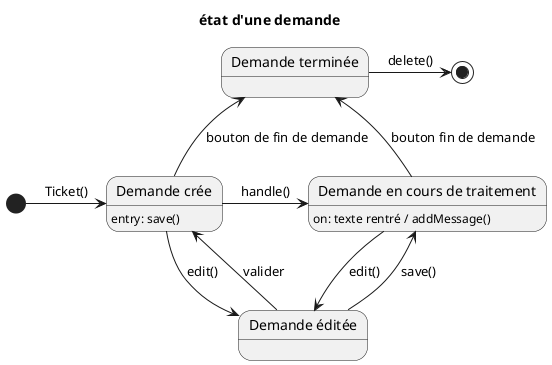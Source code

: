 @startuml état d'une demande
title état d'une demande

state S1 as "Demande crée"
S1 : entry: save()
state S2 as "Demande en cours de traitement"
S2 : on: texte rentré / addMessage()
state S3 as "Demande terminée"
state S4 as "Demande éditée"


[*] -right-> S1: Ticket()
S1  -right-> S2: handle()
S1  -up-> S3 : bouton de fin de demande
S2  -right-> S3: bouton fin de demande
S3  -right-> [*]: delete()

S1 --> S4 : edit()
S4 --> S1 : valider
S2 --> S4 : edit()
S4 --> S2 : save()


@enduml
